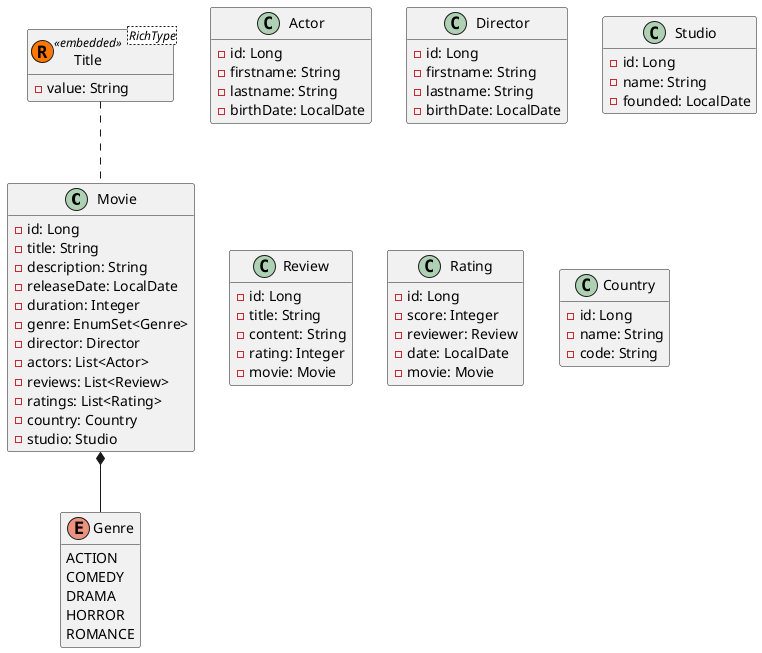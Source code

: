 @startuml
'https://plantuml.com/class-diagram

hide methods

class Movie {
    - id: Long
    - title: String
    - description: String
    - releaseDate: LocalDate
    - duration: Integer
    - genre: EnumSet<Genre>
    - director: Director
    - actors: List<Actor>
    - reviews: List<Review>
    - ratings: List<Rating>
    - country: Country
    - studio: Studio
}

class Title <RichType> <<(R, #FF7700) embedded >> {
    - value: String
}

class Actor {
    - id: Long
    - firstname: String
    - lastname: String
    - birthDate: LocalDate
}

class Director {
    - id: Long
    - firstname: String
    - lastname: String
    - birthDate: LocalDate
}

class Studio {
    - id: Long
    - name: String
    - founded: LocalDate
    - address: Address (embedded
}

class Review {
    - id: Long
    - title: String
    - content: String
    - rating: Integer
    - movie: Movie
}

class Rating {
    - id: Long
    - score: Integer
    - reviewer: Review
    - date: LocalDate
    - movie: Movie
}

class Country {
    - id: Long
    - name: String
    - code: String
}

enum Genre {
    ACTION
    COMEDY
    DRAMA
    HORROR
    ROMANCE
}

Movie *-- Genre
Movie .up. Title

@enduml